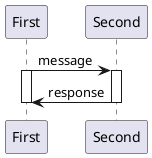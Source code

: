 {
  "sha1": "4jlrb7pb91pmg3jj9nneczndozv1cwf",
  "insertion": {
    "when": "2024-05-30T20:48:20.506Z",
    "url": "https://forum.plantuml.net/16663/small-rendering-difference-between-default-and-teoz",
    "user": "plantuml@gmail.com"
  }
}
@startuml
!pragma teoz true
First -> Second : message
activate First
activate Second

Second ->  First: response
deactivate First
deactivate Second
@enduml
